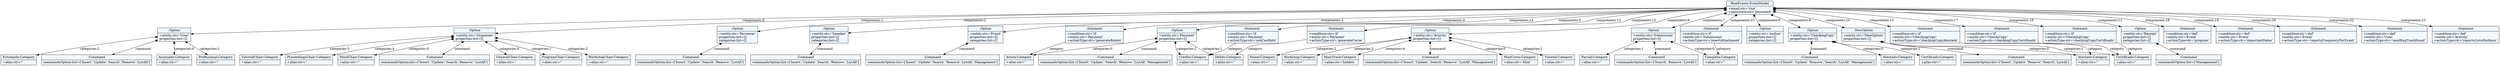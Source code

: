 
    digraph xtext {
    fontname = "Bitstream Vera Sans"
    fontsize = 8
    node[
        shape=record,
        style=filled,
        fillcolor=aliceblue
    ]
    nodesep = 0.3
    edge[dir=black,arrowtail=empty]


4586396920 -> 4586433784 [label="components:0" arrowtail=diamond dir=both]
4586433784 -> 4586431824 [label="command" arrowtail=diamond dir=both]
4586431824[label="{:Command|commandsOption:list=['Insert','Update','Search','Remove','ListAll']\l}"]
4586433784 -> 4586430816 [label="categories:0" arrowtail=diamond dir=both]
4586430816[label="{Associado:Category|+alias:str=''\l}"]
4586433784 -> 4586433728 [label="categories:1" arrowtail=diamond dir=both]
4586433728[label="{Profissional:Category|+alias:str=''\l}"]
4586433784 -> 4586433168 [label="categories:2" arrowtail=diamond dir=both]
4586433168[label="{Estudante:Category|+alias:str=''\l}"]
4586433784[label="{:Option|+entity:str='User'\lproperties:list=[]\l}"]
4586396920 -> 4586433896 [label="components:1" arrowtail=diamond dir=both]
4586433896 -> 4586432888 [label="command" arrowtail=diamond dir=both]
4586432888[label="{:Command|commandsOption:list=['Insert','Update','Search','Remove','ListAll']\l}"]
4586433896 -> 4586434176 [label="categories:0" arrowtail=diamond dir=both]
4586434176[label="{GeneralChair:Category|+alias:str=''\l}"]
4586433896 -> 4586432944 [label="categories:1" arrowtail=diamond dir=both]
4586432944[label="{ProgramChair:Category|+alias:str=''\l}"]
4586433896 -> 4586431320 [label="categories:2" arrowtail=diamond dir=both]
4586431320[label="{WorkshopChair:Category|+alias:str=''\l}"]
4586433896 -> 4586430928 [label="categories:3" arrowtail=diamond dir=both]
4586430928[label="{TutorialChair:Category|+alias:str=''\l}"]
4586433896 -> 4586431880 [label="categories:4" arrowtail=diamond dir=both]
4586431880[label="{ProceedingsChair:Category|+alias:str=''\l}"]
4586433896 -> 4586460832 [label="categories:5" arrowtail=diamond dir=both]
4586460832[label="{PanelChair:Category|+alias:str=''\l}"]
4586433896[label="{:Option|+entity:str='Organizer'\lproperties:list=[]\l}"]
4586396920 -> 4586431264 [label="components:2" arrowtail=diamond dir=both]
4586431264 -> 4586433224 [label="command" arrowtail=diamond dir=both]
4586433224[label="{:Command|commandsOption:list=['Insert','Update','Search','Remove','ListAll']\l}"]
4586431264[label="{:Option|+entity:str='Reviewer'\lproperties:list=[]\lcategories:list=[]\l}"]
4586396920 -> 4586430536 [label="components:3" arrowtail=diamond dir=both]
4586430536 -> 4586463128 [label="command" arrowtail=diamond dir=both]
4586463128[label="{:Command|commandsOption:list=['Insert','Update','Search','Remove','ListAll']\l}"]
4586430536[label="{:Option|+entity:str='Speaker'\lproperties:list=[]\lcategories:list=[]\l}"]
4586396920 -> 4586463184 [label="components:4" arrowtail=diamond dir=both]
4586463184 -> 4586496240 [label="command" arrowtail=diamond dir=both]
4586496240[label="{:Command|commandsOption:list=['Insert','Update','Search','Remove','ListAll','Management']\l}"]
4586463184[label="{:Option|+entity:str='Event'\lproperties:list=[]\lcategories:list=[]\l}"]
4586396920 -> 4586496072 [label="components:5" arrowtail=diamond dir=both]
4586496072 -> 4586496352 [label="command" arrowtail=diamond dir=both]
4586496352[label="{:Command|commandsOption:list=['Insert','Update','Search','Remove','ListAll','Management']\l}"]
4586496072 -> 4586496464 [label="categories:0" arrowtail=diamond dir=both]
4586496464[label="{Avista:Category|+alias:str=''\l}"]
4586496072 -> 4586496520 [label="categories:1" arrowtail=diamond dir=both]
4586496520[label="{Debito:Category|+alias:str=''\l}"]
4586496072 -> 4586496632 [label="categories:2" arrowtail=diamond dir=both]
4586496632[label="{Credito:Category|+alias:str=''\l}"]
4586496072[label="{:Option|+entity:str='Payment'\lproperties:list=[]\l}"]
4586396920 -> 4586496184 [label="components:6" arrowtail=diamond dir=both]
4586496184 -> 4586496688 [label="command" arrowtail=diamond dir=both]
4586496688[label="{:Command|commandsOption:list=['Insert','Update','Search','Remove','ListAll','Management']\l}"]
4586496184 -> 4586496576 [label="categories:0" arrowtail=diamond dir=both]
4586496576[label="{MiniCurso:Category|+alias:str='Mini'\l}"]
4586496184 -> 4586496800 [label="categories:1" arrowtail=diamond dir=both]
4586496800[label="{Tutorial:Category|+alias:str=''\l}"]
4586496184 -> 4586496856 [label="categories:2" arrowtail=diamond dir=both]
4586496856[label="{Painel:Category|+alias:str=''\l}"]
4586496184 -> 4586496968 [label="categories:3" arrowtail=diamond dir=both]
4586496968[label="{Workshop:Category|+alias:str=''\l}"]
4586496184 -> 4586497024 [label="categories:4" arrowtail=diamond dir=both]
4586497024[label="{MainTrack:Category|+alias:str='hidden'\l}"]
4586496184[label="{:Option|+entity:str='Activity'\lproperties:list=[]\l}"]
4586396920 -> 4586496408 [label="components:7" arrowtail=diamond dir=both]
4586496408 -> 4586497080 [label="command" arrowtail=diamond dir=both]
4586497080[label="{:Command|commandsOption:list=['Search','Remove','ListAll']\l}"]
4586496408 -> 4586497136 [label="categories:0" arrowtail=diamond dir=both]
4586497136[label="{Completa:Category|+alias:str=''\l}"]
4586496408 -> 4586497192 [label="categories:1" arrowtail=diamond dir=both]
4586497192[label="{Parcial:Category|+alias:str=''\l}"]
4586496408[label="{:Option|+entity:str='Submission'\lproperties:list=[]\l}"]
4586396920 -> 4586496744 [label="components:8" arrowtail=diamond dir=both]
4586496744[label="{:Option|+entity:str='Author'\lproperties:list=[]\lcategories:list=[]\l}"]
4586396920 -> 4586496912 [label="components:9" arrowtail=diamond dir=both]
4586496912 -> 4586497360 [label="command" arrowtail=diamond dir=both]
4586497360[label="{:Command|commandsOption:list=['Insert','Update','Remove','Search','ListAll','Management']\l}"]
4586496912 -> 4586497416 [label="categories:0" arrowtail=diamond dir=both]
4586497416[label="{Atestado:Category|+alias:str=''\l}"]
4586496912 -> 4586497472 [label="categories:1" arrowtail=diamond dir=both]
4586497472[label="{Certificado:Category|+alias:str=''\l}"]
4586496912[label="{:Option|+entity:str='CheckingCopy'\lproperties:list=[]\l}"]
4586396920 -> 4586497304 [label="components:10" arrowtail=diamond dir=both]
4586497304 -> 4586497584 [label="command" arrowtail=diamond dir=both]
4586497584[label="{:Command|commandsOption:list=['Insert','Update','Remove','Search','ListAll']\l}"]
4586497304 -> 4586497528 [label="categories:0" arrowtail=diamond dir=both]
4586497528[label="{Atestado:Category|+alias:str=''\l}"]
4586497304 -> 4586497696 [label="categories:1" arrowtail=diamond dir=both]
4586497696[label="{Certificado:Category|+alias:str=''\l}"]
4586497304[label="{:NewOption|+entity:str='NewOption'\lproperties:list=[]\l}"]
4586396920 -> 4586497248 [label="components:11" arrowtail=diamond dir=both]
4586497248 -> 4586497808 [label="command" arrowtail=diamond dir=both]
4586497808[label="{:Command|commandsOption:list=['Management']\l}"]
4586497248[label="{:Option|+entity:str='Receipt'\lproperties:list=[]\lcategories:list=[]\l}"]
4586396920 -> 4586497640 [label="components:12" arrowtail=diamond dir=both]
4586497640 -> 4586496632 [label="category" ]
4586497640[label="{:Statment|+condition:str='if'\l+entity:str='Payment'\l+actionType:str='askCardInfo'\l}"]
4586396920 -> 4586496296 [label="components:13" arrowtail=diamond dir=both]
4586496296 -> 4586496520 [label="category" ]
4586496296[label="{:Statment|+condition:str='if'\l+entity:str='Payment'\l+actionType:str='generateCarne'\l}"]
4586396920 -> 4586497920 [label="components:14" arrowtail=diamond dir=both]
4586497920 -> 4586496464 [label="category" ]
4586497920[label="{:Statment|+condition:str='if'\l+entity:str='Payment'\l+actionType:str='generateBoleto'\l}"]
4586396920 -> 4586498032 [label="components:15" arrowtail=diamond dir=both]
4586498032 -> 4586497528 [label="category" ]
4586498032[label="{:Statment|+condition:str='if'\l+entity:str='CheckingCopy'\l+actionType:str='checkingCopyAtestado'\l}"]
4586396920 -> 4586498144 [label="components:16" arrowtail=diamond dir=both]
4586498144 -> 4586497696 [label="category" ]
4586498144[label="{:Statment|+condition:str='if'\l+entity:str='CheckingCopy'\l+actionType:str='checkingCopyCertificado'\l}"]
4586396920 -> 4586498256 [label="components:17" arrowtail=diamond dir=both]
4586498256 -> 4586497696 [label="category" ]
4586498256[label="{:Statment|+condition:str='if'\l+entity:str='CheckiCopy'\l+actionType:str='checkingCopyCertificado'\l}"]
4586396920 -> 4586498368 [label="components:18" arrowtail=diamond dir=both]
4586498368[label="{:Statment|+condition:str='def'\l+entity:str='Event'\l+actionType:str='program'\l}"]
4586396920 -> 4586498480 [label="components:19" arrowtail=diamond dir=both]
4586498480[label="{:Statment|+condition:str='def'\l+entity:str='Event'\l+actionType:str='importantDates'\l}"]
4586396920 -> 4586498536 [label="components:20" arrowtail=diamond dir=both]
4586498536[label="{:Statment|+condition:str='def'\l+entity:str='Event'\l+actionType:str='reportsFrequencyPerEvent'\l}"]
4586396920 -> 4586498592 [label="components:21" arrowtail=diamond dir=both]
4586498592 -> 4586497136 [label="category" ]
4586498592[label="{:Statment|+condition:str='if'\l+entity:str='Submission'\l+actionType:str='insertAttachment'\l}"]
4586396920 -> 4586498648 [label="components:22" arrowtail=diamond dir=both]
4586498648[label="{:Statment|+condition:str='def'\l+entity:str='User'\l+actionType:str='sendBugTrackEmail'\l}"]
4586396920 -> 4586498760 [label="components:23" arrowtail=diamond dir=both]
4586498760[label="{:Statment|+condition:str='def'\l+entity:str='Activity'\l+actionType:str='reportsListofAuthors'\l}"]
4586396920[label="{RiseEvents:EventModel|+email:str='rise'\l+password:str='password'\l}"]

}
